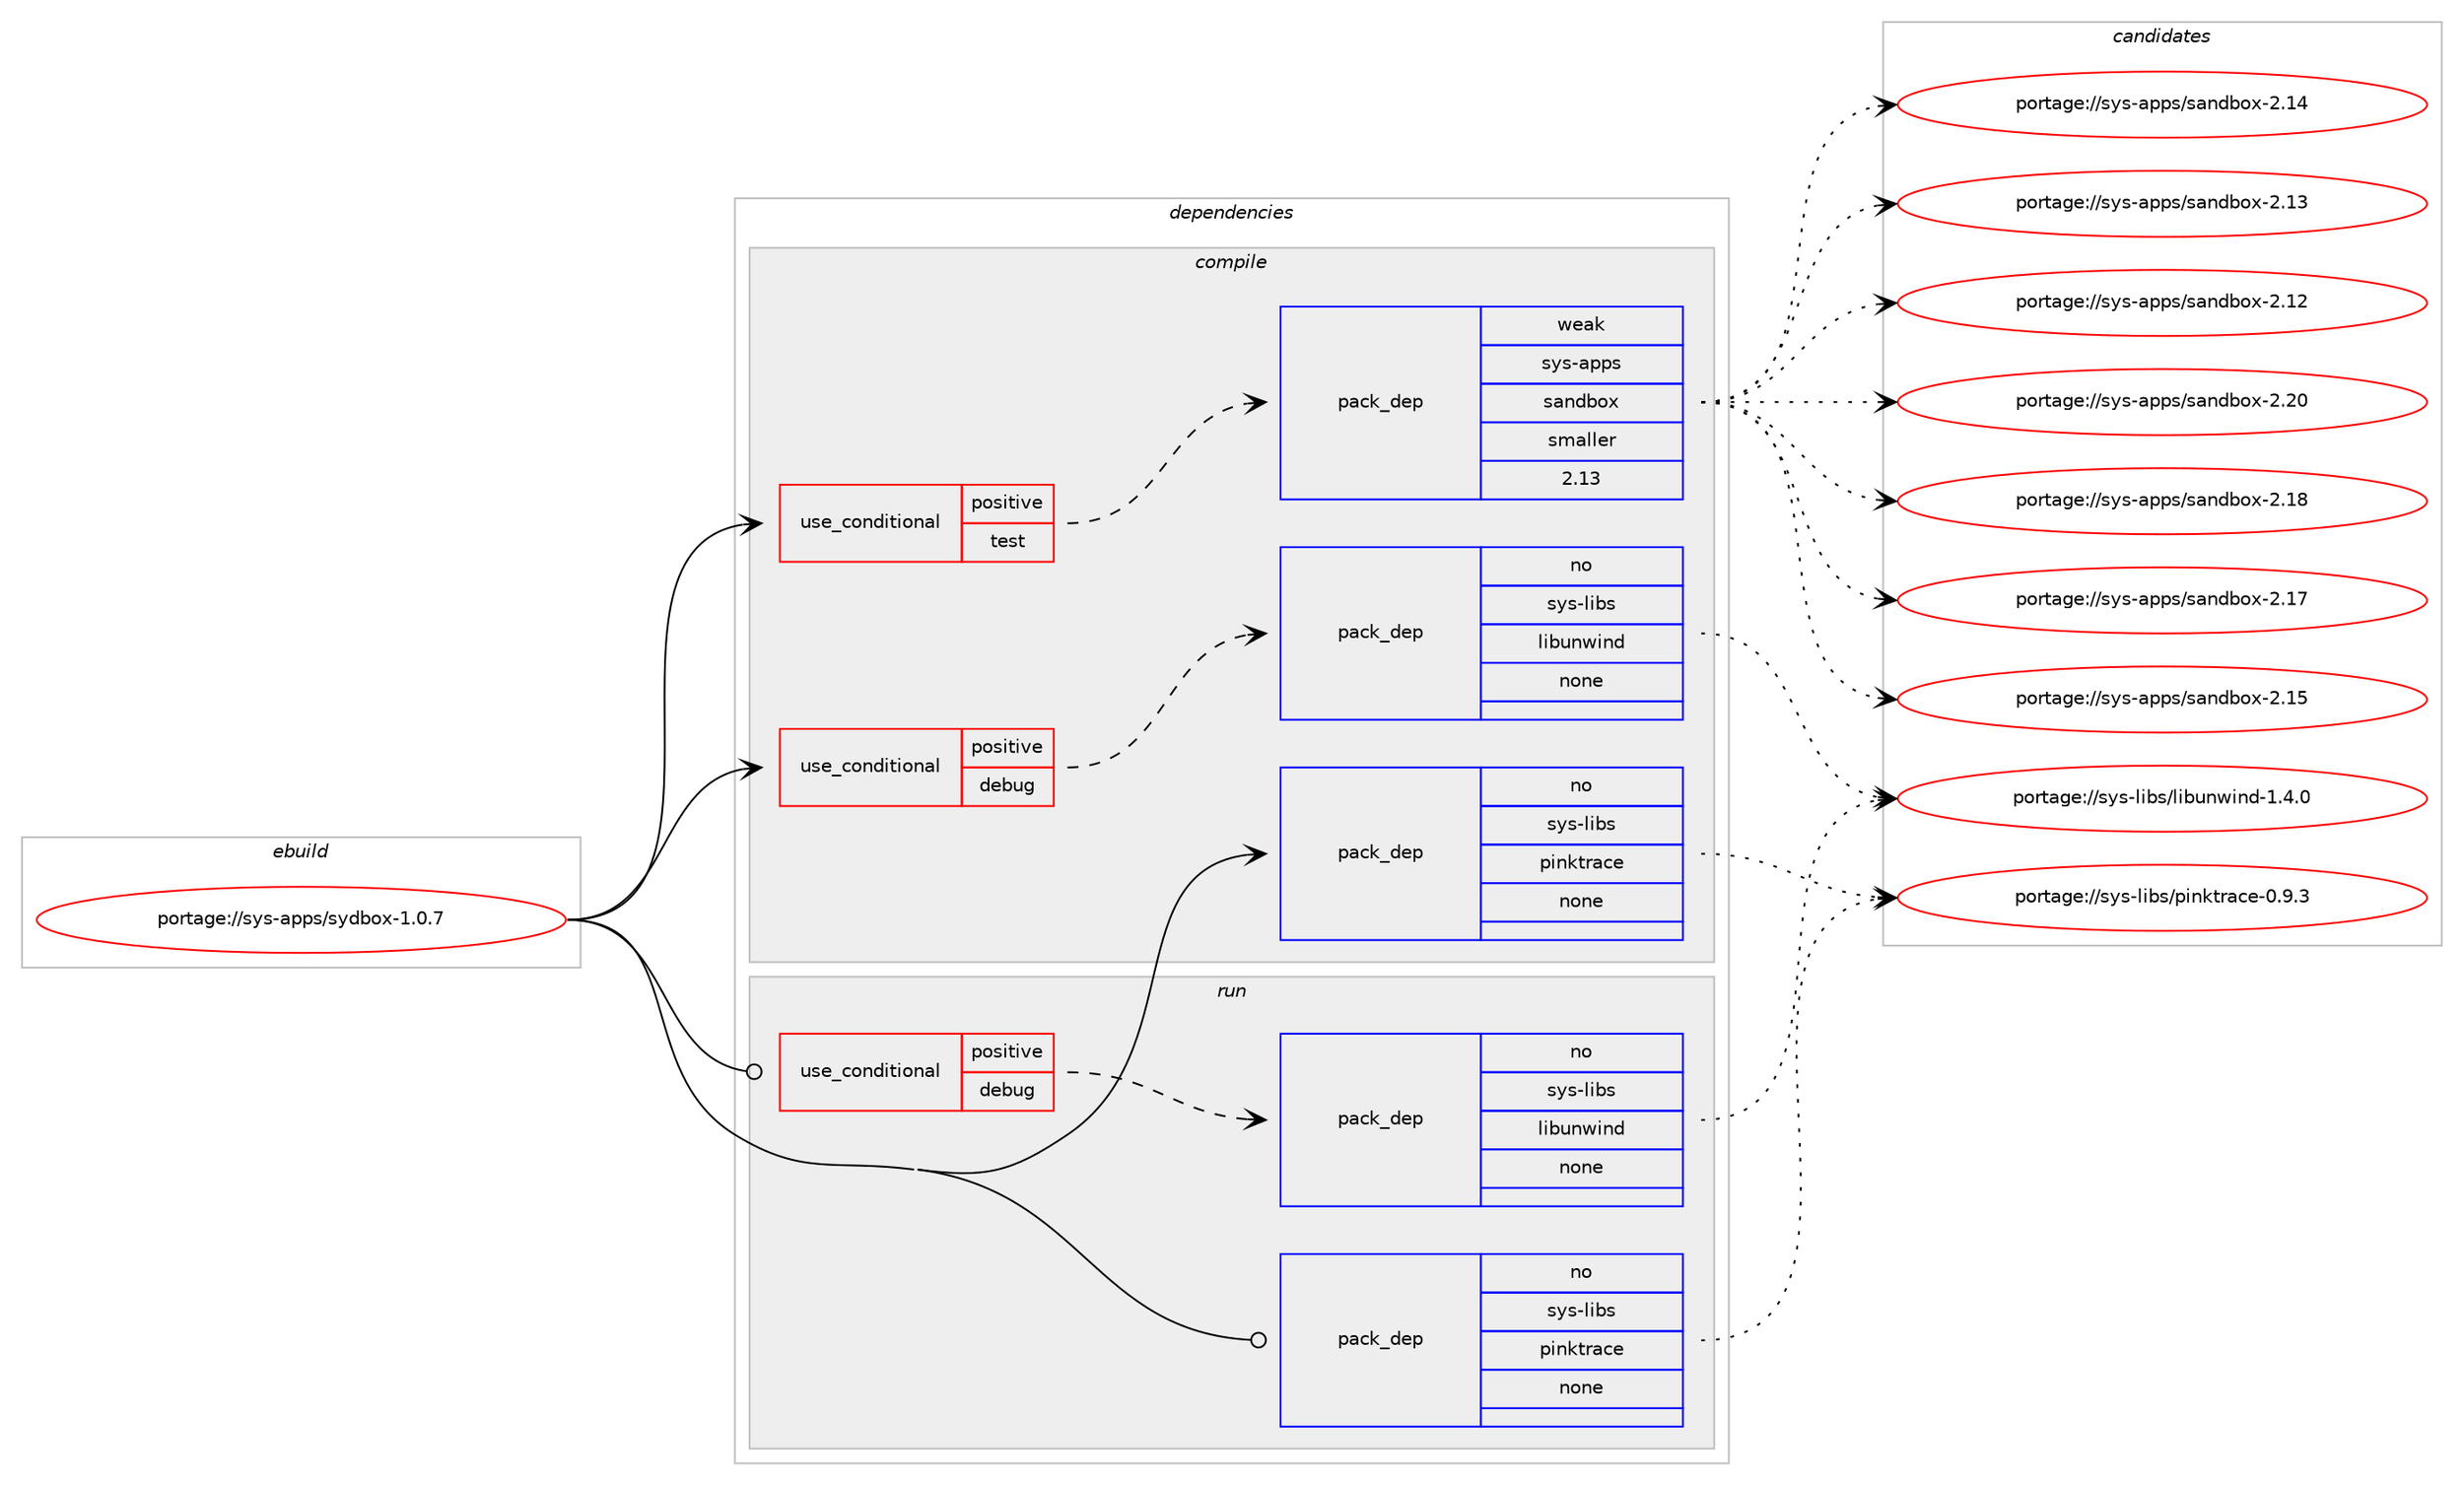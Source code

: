 digraph prolog {

# *************
# Graph options
# *************

newrank=true;
concentrate=true;
compound=true;
graph [rankdir=LR,fontname=Helvetica,fontsize=10,ranksep=1.5];#, ranksep=2.5, nodesep=0.2];
edge  [arrowhead=vee];
node  [fontname=Helvetica,fontsize=10];

# **********
# The ebuild
# **********

subgraph cluster_leftcol {
color=gray;
rank=same;
label=<<i>ebuild</i>>;
id [label="portage://sys-apps/sydbox-1.0.7", color=red, width=4, href="../sys-apps/sydbox-1.0.7.svg"];
}

# ****************
# The dependencies
# ****************

subgraph cluster_midcol {
color=gray;
label=<<i>dependencies</i>>;
subgraph cluster_compile {
fillcolor="#eeeeee";
style=filled;
label=<<i>compile</i>>;
subgraph cond315 {
dependency2564 [label=<<TABLE BORDER="0" CELLBORDER="1" CELLSPACING="0" CELLPADDING="4"><TR><TD ROWSPAN="3" CELLPADDING="10">use_conditional</TD></TR><TR><TD>positive</TD></TR><TR><TD>debug</TD></TR></TABLE>>, shape=none, color=red];
subgraph pack2188 {
dependency2565 [label=<<TABLE BORDER="0" CELLBORDER="1" CELLSPACING="0" CELLPADDING="4" WIDTH="220"><TR><TD ROWSPAN="6" CELLPADDING="30">pack_dep</TD></TR><TR><TD WIDTH="110">no</TD></TR><TR><TD>sys-libs</TD></TR><TR><TD>libunwind</TD></TR><TR><TD>none</TD></TR><TR><TD></TD></TR></TABLE>>, shape=none, color=blue];
}
dependency2564:e -> dependency2565:w [weight=20,style="dashed",arrowhead="vee"];
}
id:e -> dependency2564:w [weight=20,style="solid",arrowhead="vee"];
subgraph cond316 {
dependency2566 [label=<<TABLE BORDER="0" CELLBORDER="1" CELLSPACING="0" CELLPADDING="4"><TR><TD ROWSPAN="3" CELLPADDING="10">use_conditional</TD></TR><TR><TD>positive</TD></TR><TR><TD>test</TD></TR></TABLE>>, shape=none, color=red];
subgraph pack2189 {
dependency2567 [label=<<TABLE BORDER="0" CELLBORDER="1" CELLSPACING="0" CELLPADDING="4" WIDTH="220"><TR><TD ROWSPAN="6" CELLPADDING="30">pack_dep</TD></TR><TR><TD WIDTH="110">weak</TD></TR><TR><TD>sys-apps</TD></TR><TR><TD>sandbox</TD></TR><TR><TD>smaller</TD></TR><TR><TD>2.13</TD></TR></TABLE>>, shape=none, color=blue];
}
dependency2566:e -> dependency2567:w [weight=20,style="dashed",arrowhead="vee"];
}
id:e -> dependency2566:w [weight=20,style="solid",arrowhead="vee"];
subgraph pack2190 {
dependency2568 [label=<<TABLE BORDER="0" CELLBORDER="1" CELLSPACING="0" CELLPADDING="4" WIDTH="220"><TR><TD ROWSPAN="6" CELLPADDING="30">pack_dep</TD></TR><TR><TD WIDTH="110">no</TD></TR><TR><TD>sys-libs</TD></TR><TR><TD>pinktrace</TD></TR><TR><TD>none</TD></TR><TR><TD></TD></TR></TABLE>>, shape=none, color=blue];
}
id:e -> dependency2568:w [weight=20,style="solid",arrowhead="vee"];
}
subgraph cluster_compileandrun {
fillcolor="#eeeeee";
style=filled;
label=<<i>compile and run</i>>;
}
subgraph cluster_run {
fillcolor="#eeeeee";
style=filled;
label=<<i>run</i>>;
subgraph cond317 {
dependency2569 [label=<<TABLE BORDER="0" CELLBORDER="1" CELLSPACING="0" CELLPADDING="4"><TR><TD ROWSPAN="3" CELLPADDING="10">use_conditional</TD></TR><TR><TD>positive</TD></TR><TR><TD>debug</TD></TR></TABLE>>, shape=none, color=red];
subgraph pack2191 {
dependency2570 [label=<<TABLE BORDER="0" CELLBORDER="1" CELLSPACING="0" CELLPADDING="4" WIDTH="220"><TR><TD ROWSPAN="6" CELLPADDING="30">pack_dep</TD></TR><TR><TD WIDTH="110">no</TD></TR><TR><TD>sys-libs</TD></TR><TR><TD>libunwind</TD></TR><TR><TD>none</TD></TR><TR><TD></TD></TR></TABLE>>, shape=none, color=blue];
}
dependency2569:e -> dependency2570:w [weight=20,style="dashed",arrowhead="vee"];
}
id:e -> dependency2569:w [weight=20,style="solid",arrowhead="odot"];
subgraph pack2192 {
dependency2571 [label=<<TABLE BORDER="0" CELLBORDER="1" CELLSPACING="0" CELLPADDING="4" WIDTH="220"><TR><TD ROWSPAN="6" CELLPADDING="30">pack_dep</TD></TR><TR><TD WIDTH="110">no</TD></TR><TR><TD>sys-libs</TD></TR><TR><TD>pinktrace</TD></TR><TR><TD>none</TD></TR><TR><TD></TD></TR></TABLE>>, shape=none, color=blue];
}
id:e -> dependency2571:w [weight=20,style="solid",arrowhead="odot"];
}
}

# **************
# The candidates
# **************

subgraph cluster_choices {
rank=same;
color=gray;
label=<<i>candidates</i>>;

subgraph choice2188 {
color=black;
nodesep=1;
choice11512111545108105981154710810598117110119105110100454946524648 [label="portage://sys-libs/libunwind-1.4.0", color=red, width=4,href="../sys-libs/libunwind-1.4.0.svg"];
dependency2565:e -> choice11512111545108105981154710810598117110119105110100454946524648:w [style=dotted,weight="100"];
}
subgraph choice2189 {
color=black;
nodesep=1;
choice11512111545971121121154711597110100981111204550465048 [label="portage://sys-apps/sandbox-2.20", color=red, width=4,href="../sys-apps/sandbox-2.20.svg"];
choice11512111545971121121154711597110100981111204550464956 [label="portage://sys-apps/sandbox-2.18", color=red, width=4,href="../sys-apps/sandbox-2.18.svg"];
choice11512111545971121121154711597110100981111204550464955 [label="portage://sys-apps/sandbox-2.17", color=red, width=4,href="../sys-apps/sandbox-2.17.svg"];
choice11512111545971121121154711597110100981111204550464953 [label="portage://sys-apps/sandbox-2.15", color=red, width=4,href="../sys-apps/sandbox-2.15.svg"];
choice11512111545971121121154711597110100981111204550464952 [label="portage://sys-apps/sandbox-2.14", color=red, width=4,href="../sys-apps/sandbox-2.14.svg"];
choice11512111545971121121154711597110100981111204550464951 [label="portage://sys-apps/sandbox-2.13", color=red, width=4,href="../sys-apps/sandbox-2.13.svg"];
choice11512111545971121121154711597110100981111204550464950 [label="portage://sys-apps/sandbox-2.12", color=red, width=4,href="../sys-apps/sandbox-2.12.svg"];
dependency2567:e -> choice11512111545971121121154711597110100981111204550465048:w [style=dotted,weight="100"];
dependency2567:e -> choice11512111545971121121154711597110100981111204550464956:w [style=dotted,weight="100"];
dependency2567:e -> choice11512111545971121121154711597110100981111204550464955:w [style=dotted,weight="100"];
dependency2567:e -> choice11512111545971121121154711597110100981111204550464953:w [style=dotted,weight="100"];
dependency2567:e -> choice11512111545971121121154711597110100981111204550464952:w [style=dotted,weight="100"];
dependency2567:e -> choice11512111545971121121154711597110100981111204550464951:w [style=dotted,weight="100"];
dependency2567:e -> choice11512111545971121121154711597110100981111204550464950:w [style=dotted,weight="100"];
}
subgraph choice2190 {
color=black;
nodesep=1;
choice1151211154510810598115471121051101071161149799101454846574651 [label="portage://sys-libs/pinktrace-0.9.3", color=red, width=4,href="../sys-libs/pinktrace-0.9.3.svg"];
dependency2568:e -> choice1151211154510810598115471121051101071161149799101454846574651:w [style=dotted,weight="100"];
}
subgraph choice2191 {
color=black;
nodesep=1;
choice11512111545108105981154710810598117110119105110100454946524648 [label="portage://sys-libs/libunwind-1.4.0", color=red, width=4,href="../sys-libs/libunwind-1.4.0.svg"];
dependency2570:e -> choice11512111545108105981154710810598117110119105110100454946524648:w [style=dotted,weight="100"];
}
subgraph choice2192 {
color=black;
nodesep=1;
choice1151211154510810598115471121051101071161149799101454846574651 [label="portage://sys-libs/pinktrace-0.9.3", color=red, width=4,href="../sys-libs/pinktrace-0.9.3.svg"];
dependency2571:e -> choice1151211154510810598115471121051101071161149799101454846574651:w [style=dotted,weight="100"];
}
}

}
